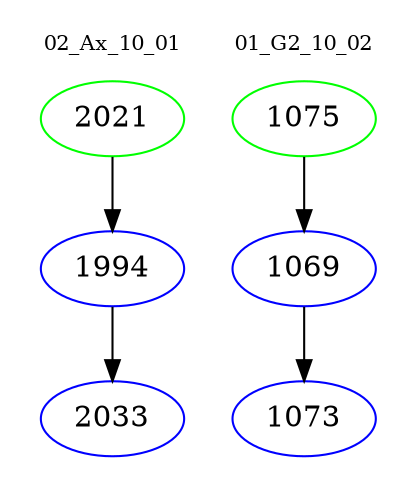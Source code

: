 digraph{
subgraph cluster_0 {
color = white
label = "02_Ax_10_01";
fontsize=10;
T0_2021 [label="2021", color="green"]
T0_2021 -> T0_1994 [color="black"]
T0_1994 [label="1994", color="blue"]
T0_1994 -> T0_2033 [color="black"]
T0_2033 [label="2033", color="blue"]
}
subgraph cluster_1 {
color = white
label = "01_G2_10_02";
fontsize=10;
T1_1075 [label="1075", color="green"]
T1_1075 -> T1_1069 [color="black"]
T1_1069 [label="1069", color="blue"]
T1_1069 -> T1_1073 [color="black"]
T1_1073 [label="1073", color="blue"]
}
}
